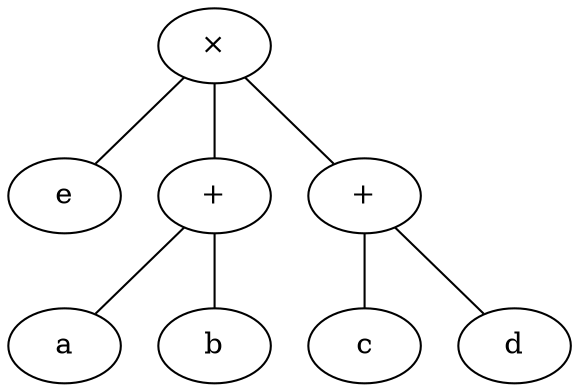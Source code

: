 graph {
	{ node[]
	a [label="a"]
	b [label="b"]
	c [label="c"]
	d [label="d"]
	e [label="e"]
	add [label="+"]
	add2 [label="+"]
	times [label="×"]
	}
 
	{ edge[color="black:white:black"]
	}
	{ edge[]
	times -- add -- a
	add -- b	
	times -- add2 -- c
	add2 -- d
	times -- e
	}
}
